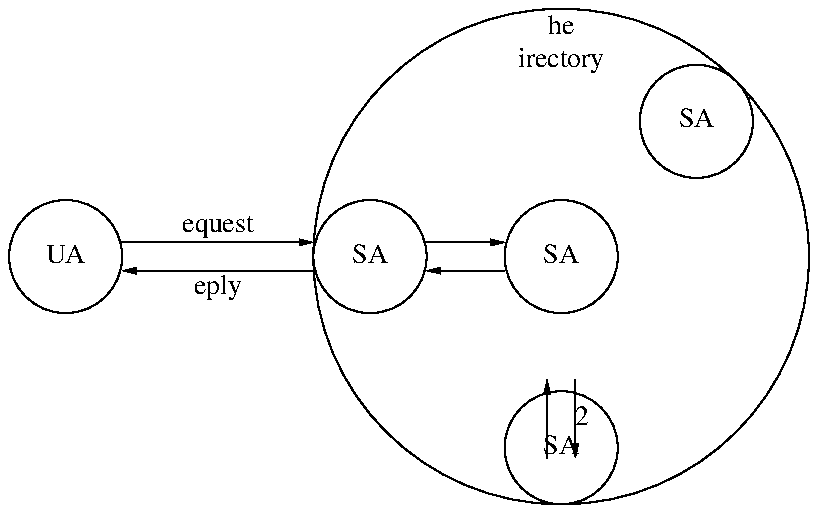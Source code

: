 .PS 4.0i
## figure A-38
C1:	circle rad 1.75i
##
B1:	box with .n at C1.n invis "\sf The" "\sf Directory"
##
C2:	circle at C1.c rad .4i			"\sf DSA"
C3:	circle with .w at C1.w rad .4i		"\sf DSA"
C4:	circle with .s at C1.s rad .4i		"\sf DSA"
C5:	circle with .ne at C1.ne rad .4i	"\sf DSA"
##
C6:	circle at (C1.w.x - (C1.c.x - C1.w.x), C3.w.y) \
					rad .4i "\sf DUA"
##
L1:	line invis from C6.e to C3.w
##
L2:	move to L1.w up .1i; line -> "\sf request" above to L1.e up .1i
L3:	move to L1.e down .1i; line -> "\sf reply" below to L1.w down .1i
##
B4:	box height .2i with .w at C3.e width C2.w.x-C3.e.x invis
	line -> from B4.nw to B4.ne
	line -> from B4.se to B4.sw
	move to (B4.n.x, B4.n.y+.15i); "\sf 1"
	move to (B4.s.x, B4.s.y-.15i); "\sf 4"
B5:	box width .2i with .n at C2.s height C2.s.y-C4.n.y invis
	line -> from B5.ne to B5.se
	line -> from B5.sw to B5.nw
	move to B5.e; "\sf \ 2" ljust
	move to B5.w; "\sf 3\ " rjust
##
.PE
